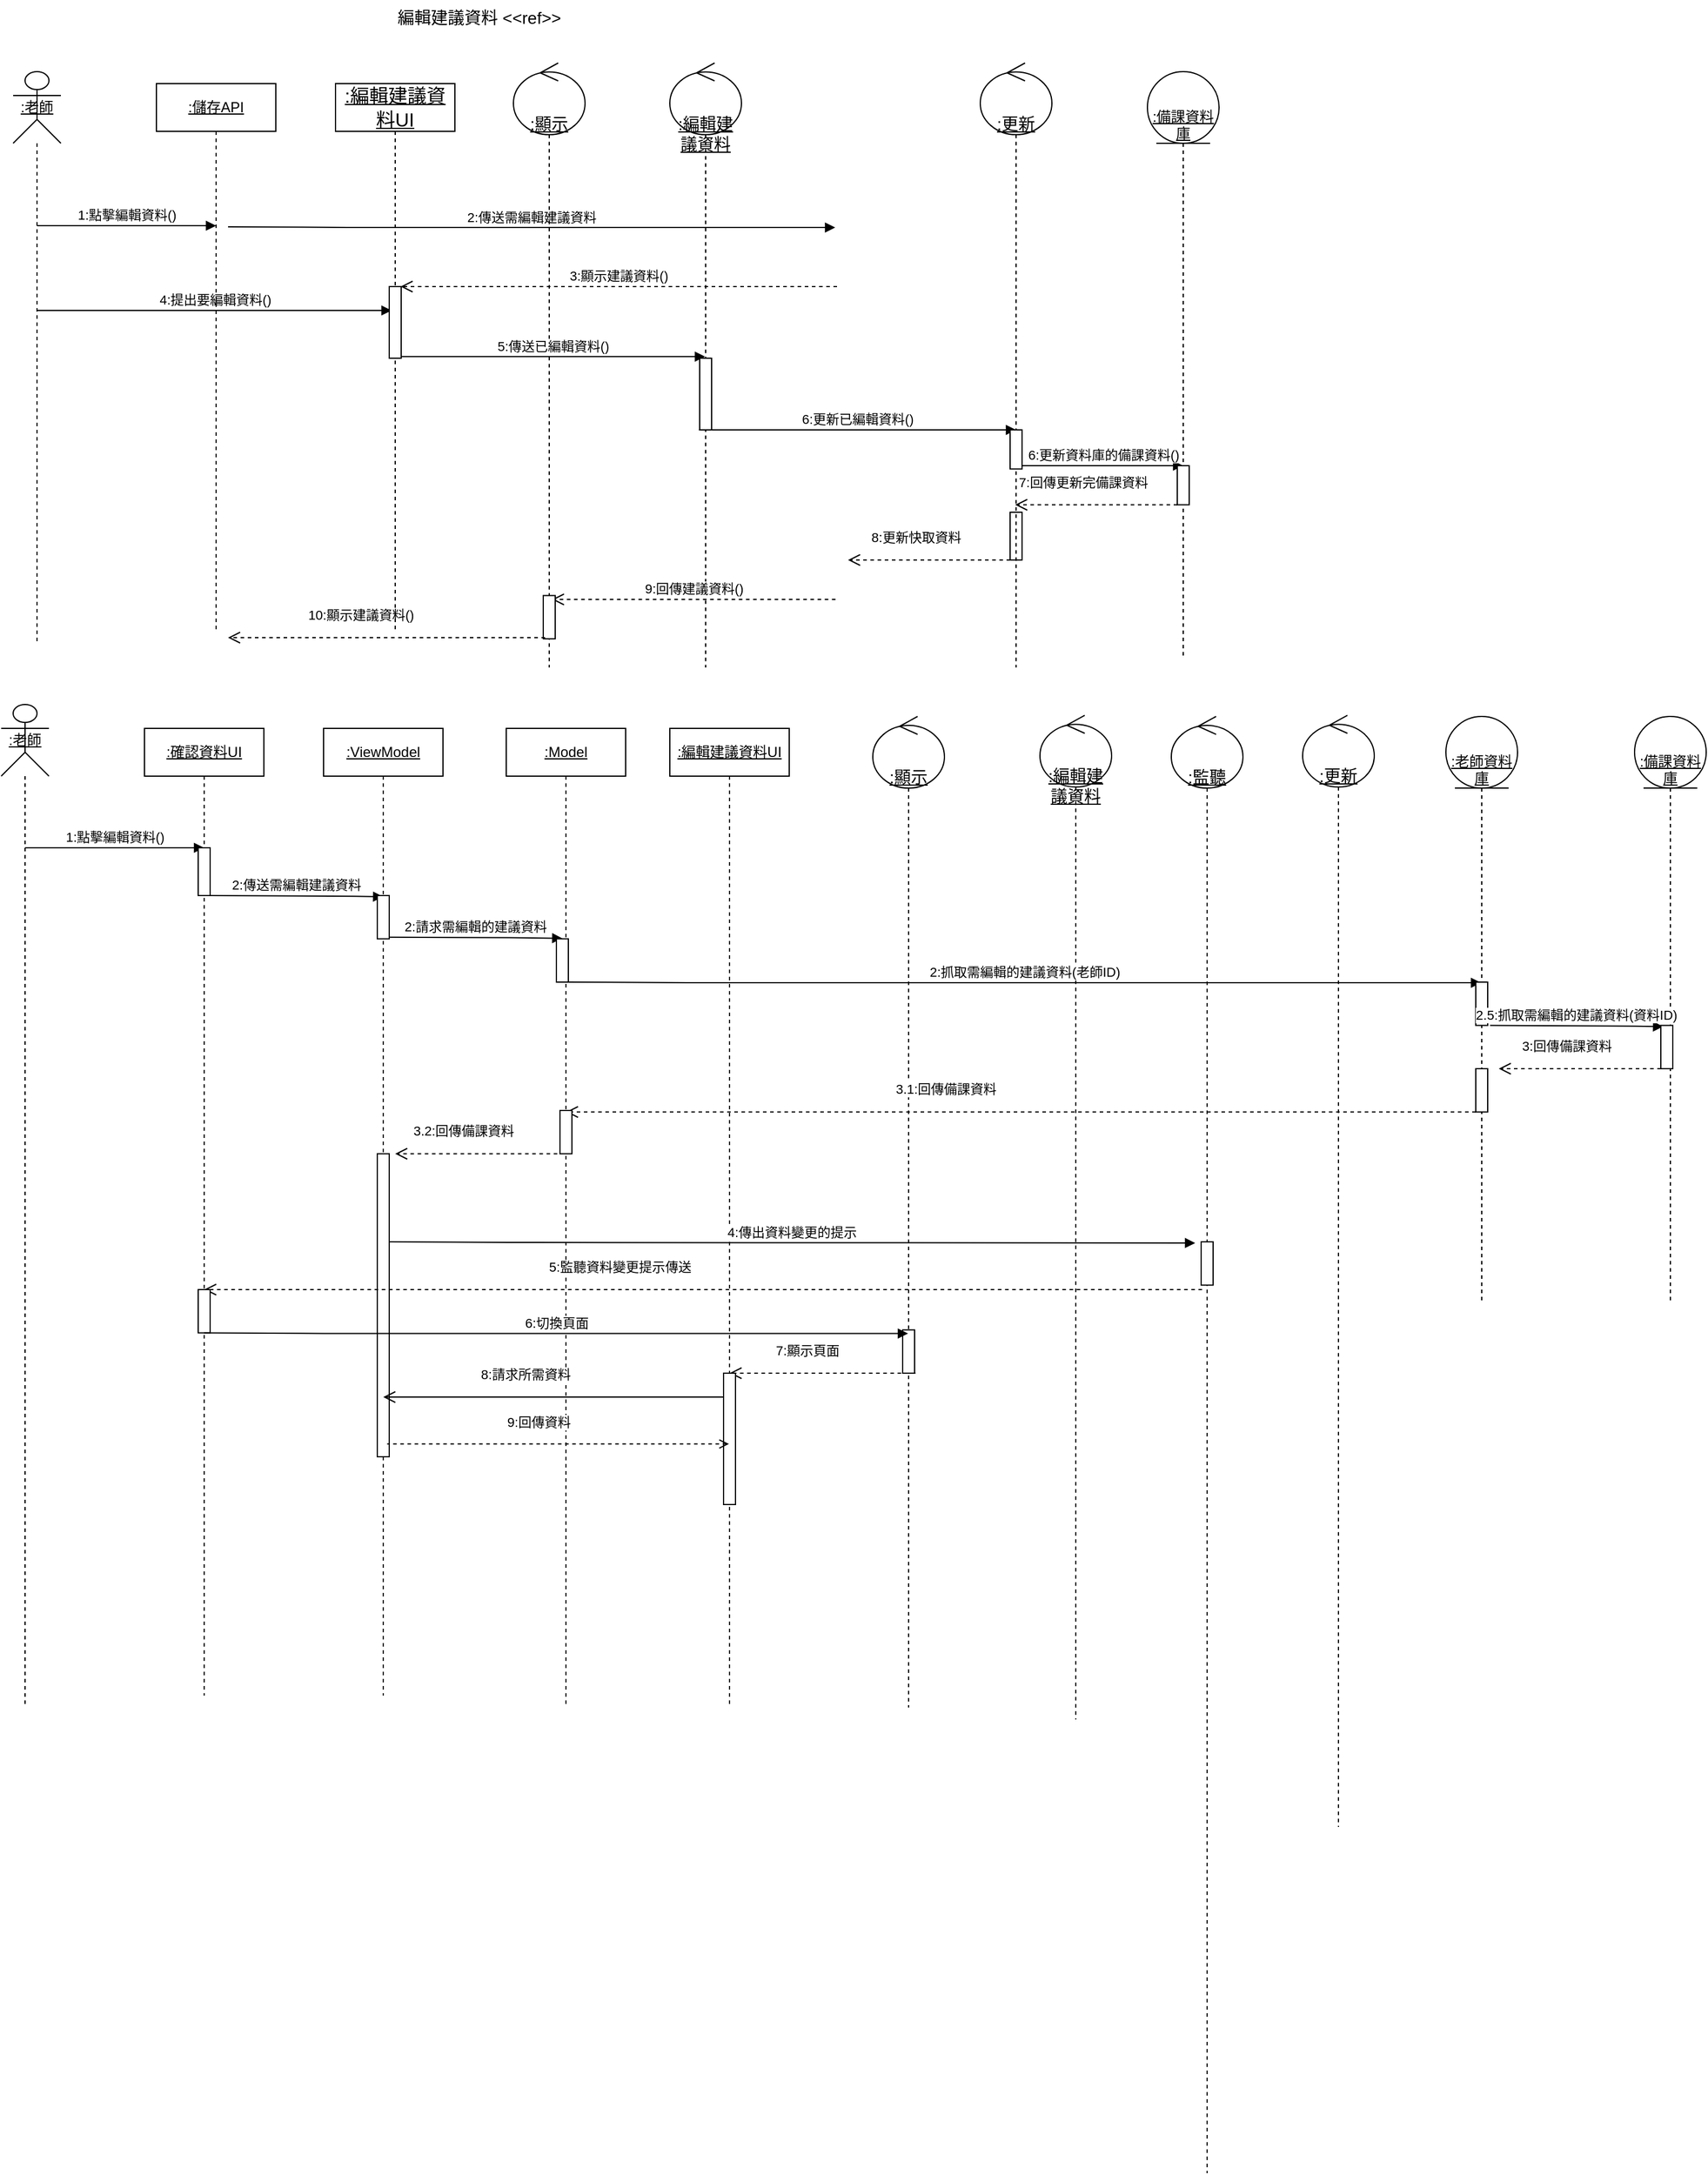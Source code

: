 <mxfile version="26.0.3">
  <diagram name="第 1 页" id="_kCn5gWWrIlWfqqUU_DX">
    <mxGraphModel dx="1134" dy="637" grid="1" gridSize="10" guides="1" tooltips="1" connect="1" arrows="1" fold="1" page="1" pageScale="1" pageWidth="1100" pageHeight="1700" math="0" shadow="0">
      <root>
        <mxCell id="0" />
        <mxCell id="1" parent="0" />
        <mxCell id="94" value="&lt;u&gt;:編輯建議資料&lt;/u&gt;" style="shape=umlLifeline;participant=umlControl;perimeter=lifelinePerimeter;whiteSpace=wrap;html=1;container=1;collapsible=0;recursiveResize=0;verticalAlign=top;spacingTop=36;outlineConnect=0;fontSize=14;size=60;align=center;" parent="1" vertex="1">
          <mxGeometry x="640" y="92.75" width="60" height="506.25" as="geometry" />
        </mxCell>
        <mxCell id="108" value="" style="html=1;points=[];perimeter=orthogonalPerimeter;" parent="94" vertex="1">
          <mxGeometry x="25" y="247.25" width="10" height="60" as="geometry" />
        </mxCell>
        <mxCell id="104" value="2:傳送需編輯建議資料" style="html=1;verticalAlign=bottom;startArrow=none;startFill=0;endArrow=block;startSize=8;" parent="1" edge="1">
          <mxGeometry width="60" relative="1" as="geometry">
            <mxPoint x="270" y="230" as="sourcePoint" />
            <mxPoint x="778.5" y="230.54" as="targetPoint" />
            <Array as="points">
              <mxPoint x="380.5" y="230.54" />
            </Array>
          </mxGeometry>
        </mxCell>
        <mxCell id="110" value="6:更新已編輯資料()" style="html=1;verticalAlign=bottom;startArrow=none;startFill=0;endArrow=block;startSize=8;exitX=0.933;exitY=0.922;exitDx=0;exitDy=0;exitPerimeter=0;entryX=0.5;entryY=0.607;entryDx=0;entryDy=0;entryPerimeter=0;" parent="1" target="bqVQleZ_oQ4j5fNlhAJD-131" edge="1">
          <mxGeometry width="60" relative="1" as="geometry">
            <mxPoint x="664.33" y="400.0" as="sourcePoint" />
            <mxPoint x="910" y="400" as="targetPoint" />
          </mxGeometry>
        </mxCell>
        <mxCell id="112" value="9:回傳建議資料()" style="html=1;verticalAlign=bottom;endArrow=open;dashed=1;endSize=8;" parent="1" edge="1">
          <mxGeometry relative="1" as="geometry">
            <mxPoint x="778.75" y="542" as="sourcePoint" />
            <mxPoint x="541.25" y="542" as="targetPoint" />
            <Array as="points">
              <mxPoint x="587.75" y="542" />
            </Array>
            <mxPoint as="offset" />
          </mxGeometry>
        </mxCell>
        <mxCell id="113" value="&lt;span style=&quot;text-align: center; font-size: 14px;&quot;&gt;&lt;font style=&quot;font-size: 14px;&quot;&gt;編輯建議資料&lt;/font&gt;&lt;/span&gt;&amp;nbsp;&amp;lt;&amp;lt;ref&amp;gt;&amp;gt;" style="text;whiteSpace=wrap;html=1;fontSize=14;" parent="1" vertex="1">
          <mxGeometry x="410" y="40" width="150" height="40" as="geometry" />
        </mxCell>
        <mxCell id="114" value="&lt;u&gt;:顯示&lt;/u&gt;" style="shape=umlLifeline;participant=umlControl;perimeter=lifelinePerimeter;whiteSpace=wrap;html=1;container=1;collapsible=0;recursiveResize=0;verticalAlign=top;spacingTop=36;outlineConnect=0;fontSize=14;size=60;align=center;" parent="1" vertex="1">
          <mxGeometry x="509" y="92.75" width="60" height="506.25" as="geometry" />
        </mxCell>
        <mxCell id="117" value="" style="html=1;points=[];perimeter=orthogonalPerimeter;" parent="114" vertex="1">
          <mxGeometry x="25" y="446" width="10" height="36.25" as="geometry" />
        </mxCell>
        <mxCell id="UdhTGRBezJr3sBxBmupz-120" value="1:點擊編輯資料()" style="html=1;verticalAlign=bottom;endArrow=block;curved=0;rounded=0;" parent="114" edge="1">
          <mxGeometry width="80" relative="1" as="geometry">
            <mxPoint x="-399" y="136.25" as="sourcePoint" />
            <mxPoint x="-249" y="136.25" as="targetPoint" />
          </mxGeometry>
        </mxCell>
        <mxCell id="118" value="10:顯示建議資料()" style="html=1;verticalAlign=bottom;endArrow=open;dashed=1;endSize=8;" parent="1" edge="1">
          <mxGeometry x="0.167" y="-10" relative="1" as="geometry">
            <mxPoint x="535.5" y="574" as="sourcePoint" />
            <mxPoint x="270" y="574" as="targetPoint" />
            <Array as="points">
              <mxPoint x="342" y="574" />
            </Array>
            <mxPoint as="offset" />
          </mxGeometry>
        </mxCell>
        <mxCell id="UdhTGRBezJr3sBxBmupz-119" value="&lt;u&gt;:老師&lt;/u&gt;" style="shape=umlLifeline;perimeter=lifelinePerimeter;whiteSpace=wrap;html=1;container=1;dropTarget=0;collapsible=0;recursiveResize=0;outlineConnect=0;portConstraint=eastwest;newEdgeStyle={&quot;curved&quot;:0,&quot;rounded&quot;:0};participant=umlActor;size=60;" parent="1" vertex="1">
          <mxGeometry x="90" y="100" width="40" height="480" as="geometry" />
        </mxCell>
        <mxCell id="109" value="5:傳送已編輯資料()" style="html=1;verticalAlign=bottom;startArrow=none;startFill=0;endArrow=block;startSize=8;exitX=0.533;exitY=0.978;exitDx=0;exitDy=0;exitPerimeter=0;" parent="1" target="94" edge="1">
          <mxGeometry width="60" relative="1" as="geometry">
            <mxPoint x="415.33" y="338.68" as="sourcePoint" />
            <mxPoint x="660" y="289" as="targetPoint" />
          </mxGeometry>
        </mxCell>
        <mxCell id="UdhTGRBezJr3sBxBmupz-124" value="3:顯示建議資料()" style="html=1;verticalAlign=bottom;endArrow=open;dashed=1;endSize=8;" parent="1" edge="1">
          <mxGeometry x="0.001" relative="1" as="geometry">
            <mxPoint x="780" y="280" as="sourcePoint" />
            <mxPoint x="414.5" y="280" as="targetPoint" />
            <Array as="points">
              <mxPoint x="586" y="280" />
            </Array>
            <mxPoint as="offset" />
          </mxGeometry>
        </mxCell>
        <mxCell id="UdhTGRBezJr3sBxBmupz-125" value="4:提出要編輯資料()" style="html=1;verticalAlign=bottom;endArrow=block;curved=0;rounded=0;" parent="1" edge="1">
          <mxGeometry width="80" relative="1" as="geometry">
            <mxPoint x="110" y="300" as="sourcePoint" />
            <mxPoint x="407" y="300" as="targetPoint" />
          </mxGeometry>
        </mxCell>
        <mxCell id="UdhTGRBezJr3sBxBmupz-127" value="&lt;u&gt;:儲存API&lt;/u&gt;" style="shape=umlLifeline;perimeter=lifelinePerimeter;whiteSpace=wrap;html=1;container=1;dropTarget=0;collapsible=0;recursiveResize=0;outlineConnect=0;portConstraint=eastwest;newEdgeStyle={&quot;curved&quot;:0,&quot;rounded&quot;:0};" parent="1" vertex="1">
          <mxGeometry x="210" y="110" width="100" height="460" as="geometry" />
        </mxCell>
        <mxCell id="UdhTGRBezJr3sBxBmupz-128" value="&lt;u style=&quot;font-size: 16px;&quot;&gt;:編輯建議資料UI&lt;/u&gt;" style="shape=umlLifeline;perimeter=lifelinePerimeter;whiteSpace=wrap;html=1;container=1;dropTarget=0;collapsible=0;recursiveResize=0;outlineConnect=0;portConstraint=eastwest;newEdgeStyle={&quot;curved&quot;:0,&quot;rounded&quot;:0};" parent="1" vertex="1">
          <mxGeometry x="360" y="110" width="100" height="460" as="geometry" />
        </mxCell>
        <mxCell id="UdhTGRBezJr3sBxBmupz-129" value="" style="html=1;points=[];perimeter=orthogonalPerimeter;" parent="1" vertex="1">
          <mxGeometry x="405" y="280" width="10" height="60" as="geometry" />
        </mxCell>
        <mxCell id="bqVQleZ_oQ4j5fNlhAJD-123" value="&lt;div&gt;&lt;u&gt;&lt;br&gt;&lt;/u&gt;&lt;/div&gt;&lt;u&gt;&lt;div&gt;&lt;u&gt;&lt;br&gt;&lt;/u&gt;&lt;/div&gt;:備課資料庫&lt;/u&gt;" style="shape=umlLifeline;perimeter=lifelinePerimeter;whiteSpace=wrap;html=1;container=1;dropTarget=0;collapsible=0;recursiveResize=0;outlineConnect=0;portConstraint=eastwest;newEdgeStyle={&quot;curved&quot;:0,&quot;rounded&quot;:0};participant=umlEntity;size=60;" parent="1" vertex="1">
          <mxGeometry x="1040" y="100" width="60" height="490" as="geometry" />
        </mxCell>
        <mxCell id="bqVQleZ_oQ4j5fNlhAJD-124" value="" style="html=1;points=[];perimeter=orthogonalPerimeter;" parent="1" vertex="1">
          <mxGeometry x="925" y="469" width="10" height="40" as="geometry" />
        </mxCell>
        <mxCell id="bqVQleZ_oQ4j5fNlhAJD-126" value="8:更新快取資料" style="html=1;verticalAlign=bottom;endArrow=open;dashed=1;endSize=8;" parent="1" edge="1">
          <mxGeometry x="0.161" y="-10" relative="1" as="geometry">
            <mxPoint x="925" y="509" as="sourcePoint" />
            <mxPoint x="789.25" y="509" as="targetPoint" />
            <Array as="points" />
            <mxPoint as="offset" />
          </mxGeometry>
        </mxCell>
        <mxCell id="bqVQleZ_oQ4j5fNlhAJD-131" value="&lt;u&gt;:更新&lt;/u&gt;" style="shape=umlLifeline;participant=umlControl;perimeter=lifelinePerimeter;whiteSpace=wrap;html=1;container=1;collapsible=0;recursiveResize=0;verticalAlign=top;spacingTop=36;outlineConnect=0;fontSize=14;size=60;align=center;" parent="1" vertex="1">
          <mxGeometry x="900" y="92.75" width="60" height="506.25" as="geometry" />
        </mxCell>
        <mxCell id="bqVQleZ_oQ4j5fNlhAJD-132" value="" style="html=1;points=[];perimeter=orthogonalPerimeter;" parent="bqVQleZ_oQ4j5fNlhAJD-131" vertex="1">
          <mxGeometry x="25" y="307.25" width="10" height="32.75" as="geometry" />
        </mxCell>
        <mxCell id="bqVQleZ_oQ4j5fNlhAJD-133" value="6:更新資料庫的備課資料()" style="html=1;verticalAlign=bottom;startArrow=none;startFill=0;endArrow=block;startSize=8;exitX=0.933;exitY=0.922;exitDx=0;exitDy=0;exitPerimeter=0;" parent="1" edge="1">
          <mxGeometry width="60" relative="1" as="geometry">
            <mxPoint x="935" y="430.0" as="sourcePoint" />
            <mxPoint x="1070" y="430" as="targetPoint" />
          </mxGeometry>
        </mxCell>
        <mxCell id="bqVQleZ_oQ4j5fNlhAJD-134" value="" style="html=1;points=[];perimeter=orthogonalPerimeter;" parent="1" vertex="1">
          <mxGeometry x="1065" y="430" width="10" height="32.75" as="geometry" />
        </mxCell>
        <mxCell id="bqVQleZ_oQ4j5fNlhAJD-137" value="7:回傳更新完備課資料" style="html=1;verticalAlign=bottom;endArrow=open;dashed=1;endSize=8;" parent="1" edge="1">
          <mxGeometry x="0.167" y="-10" relative="1" as="geometry">
            <mxPoint x="1065" y="462.75" as="sourcePoint" />
            <mxPoint x="929.25" y="462.75" as="targetPoint" />
            <Array as="points" />
            <mxPoint as="offset" />
          </mxGeometry>
        </mxCell>
        <mxCell id="0x-K_ufYz6Ah_VN1IUK9-118" value="&lt;u&gt;:老師&lt;/u&gt;" style="shape=umlLifeline;perimeter=lifelinePerimeter;whiteSpace=wrap;html=1;container=1;dropTarget=0;collapsible=0;recursiveResize=0;outlineConnect=0;portConstraint=eastwest;newEdgeStyle={&quot;curved&quot;:0,&quot;rounded&quot;:0};participant=umlActor;size=60;" vertex="1" parent="1">
          <mxGeometry x="80" y="630" width="40" height="840" as="geometry" />
        </mxCell>
        <mxCell id="0x-K_ufYz6Ah_VN1IUK9-119" value="&lt;u&gt;:確認資料UI&lt;/u&gt;" style="shape=umlLifeline;perimeter=lifelinePerimeter;whiteSpace=wrap;html=1;container=1;dropTarget=0;collapsible=0;recursiveResize=0;outlineConnect=0;portConstraint=eastwest;newEdgeStyle={&quot;curved&quot;:0,&quot;rounded&quot;:0};" vertex="1" parent="1">
          <mxGeometry x="200" y="650" width="100" height="810" as="geometry" />
        </mxCell>
        <mxCell id="0x-K_ufYz6Ah_VN1IUK9-120" value="&lt;u&gt;:ViewModel&lt;/u&gt;" style="shape=umlLifeline;perimeter=lifelinePerimeter;whiteSpace=wrap;html=1;container=1;dropTarget=0;collapsible=0;recursiveResize=0;outlineConnect=0;portConstraint=eastwest;newEdgeStyle={&quot;curved&quot;:0,&quot;rounded&quot;:0};" vertex="1" parent="1">
          <mxGeometry x="350" y="650" width="100" height="810" as="geometry" />
        </mxCell>
        <mxCell id="0x-K_ufYz6Ah_VN1IUK9-121" value="&lt;u&gt;:Model&lt;/u&gt;" style="shape=umlLifeline;perimeter=lifelinePerimeter;whiteSpace=wrap;html=1;container=1;dropTarget=0;collapsible=0;recursiveResize=0;outlineConnect=0;portConstraint=eastwest;newEdgeStyle={&quot;curved&quot;:0,&quot;rounded&quot;:0};" vertex="1" parent="1">
          <mxGeometry x="503" y="650" width="100" height="820" as="geometry" />
        </mxCell>
        <mxCell id="0x-K_ufYz6Ah_VN1IUK9-122" value="&lt;u&gt;:編輯建議資料UI&lt;/u&gt;" style="shape=umlLifeline;perimeter=lifelinePerimeter;whiteSpace=wrap;html=1;container=1;dropTarget=0;collapsible=0;recursiveResize=0;outlineConnect=0;portConstraint=eastwest;newEdgeStyle={&quot;curved&quot;:0,&quot;rounded&quot;:0};" vertex="1" parent="1">
          <mxGeometry x="640" y="650" width="100" height="820" as="geometry" />
        </mxCell>
        <mxCell id="0x-K_ufYz6Ah_VN1IUK9-123" value="&lt;u&gt;:編輯建議資料&lt;/u&gt;" style="shape=umlLifeline;participant=umlControl;perimeter=lifelinePerimeter;whiteSpace=wrap;html=1;container=1;collapsible=0;recursiveResize=0;verticalAlign=top;spacingTop=36;outlineConnect=0;fontSize=14;size=60;align=center;" vertex="1" parent="1">
          <mxGeometry x="950" y="639.12" width="60" height="840.88" as="geometry" />
        </mxCell>
        <mxCell id="0x-K_ufYz6Ah_VN1IUK9-125" value="&lt;u&gt;:顯示&lt;/u&gt;" style="shape=umlLifeline;participant=umlControl;perimeter=lifelinePerimeter;whiteSpace=wrap;html=1;container=1;collapsible=0;recursiveResize=0;verticalAlign=top;spacingTop=36;outlineConnect=0;fontSize=14;size=60;align=center;" vertex="1" parent="1">
          <mxGeometry x="810" y="640" width="60" height="830" as="geometry" />
        </mxCell>
        <mxCell id="0x-K_ufYz6Ah_VN1IUK9-156" value="" style="html=1;points=[];perimeter=orthogonalPerimeter;" vertex="1" parent="0x-K_ufYz6Ah_VN1IUK9-125">
          <mxGeometry x="25" y="513.75" width="10" height="36.25" as="geometry" />
        </mxCell>
        <mxCell id="0x-K_ufYz6Ah_VN1IUK9-128" value="&lt;div&gt;&lt;u&gt;&lt;br&gt;&lt;/u&gt;&lt;/div&gt;&lt;u&gt;&lt;div&gt;&lt;u&gt;&lt;br&gt;&lt;/u&gt;&lt;/div&gt;:老師資料庫&lt;/u&gt;" style="shape=umlLifeline;perimeter=lifelinePerimeter;whiteSpace=wrap;html=1;container=1;dropTarget=0;collapsible=0;recursiveResize=0;outlineConnect=0;portConstraint=eastwest;newEdgeStyle={&quot;curved&quot;:0,&quot;rounded&quot;:0};participant=umlEntity;size=60;" vertex="1" parent="1">
          <mxGeometry x="1290" y="640" width="60" height="490" as="geometry" />
        </mxCell>
        <mxCell id="0x-K_ufYz6Ah_VN1IUK9-129" value="&lt;u&gt;:更新&lt;/u&gt;" style="shape=umlLifeline;participant=umlControl;perimeter=lifelinePerimeter;whiteSpace=wrap;html=1;container=1;collapsible=0;recursiveResize=0;verticalAlign=top;spacingTop=36;outlineConnect=0;fontSize=14;size=60;align=center;" vertex="1" parent="1">
          <mxGeometry x="1170" y="639.12" width="60" height="930.88" as="geometry" />
        </mxCell>
        <mxCell id="0x-K_ufYz6Ah_VN1IUK9-131" value="&lt;div&gt;&lt;u&gt;&lt;br&gt;&lt;/u&gt;&lt;/div&gt;&lt;u&gt;&lt;div&gt;&lt;u&gt;&lt;br&gt;&lt;/u&gt;&lt;/div&gt;:備課資料庫&lt;/u&gt;" style="shape=umlLifeline;perimeter=lifelinePerimeter;whiteSpace=wrap;html=1;container=1;dropTarget=0;collapsible=0;recursiveResize=0;outlineConnect=0;portConstraint=eastwest;newEdgeStyle={&quot;curved&quot;:0,&quot;rounded&quot;:0};participant=umlEntity;size=60;" vertex="1" parent="1">
          <mxGeometry x="1448" y="640" width="60" height="490" as="geometry" />
        </mxCell>
        <mxCell id="0x-K_ufYz6Ah_VN1IUK9-132" value="1:點擊編輯資料()" style="html=1;verticalAlign=bottom;endArrow=block;curved=0;rounded=0;" edge="1" parent="1">
          <mxGeometry width="80" relative="1" as="geometry">
            <mxPoint x="100" y="750" as="sourcePoint" />
            <mxPoint x="250" y="750" as="targetPoint" />
          </mxGeometry>
        </mxCell>
        <mxCell id="0x-K_ufYz6Ah_VN1IUK9-133" value="" style="html=1;points=[];perimeter=orthogonalPerimeter;" vertex="1" parent="1">
          <mxGeometry x="245" y="750" width="10" height="40" as="geometry" />
        </mxCell>
        <mxCell id="0x-K_ufYz6Ah_VN1IUK9-134" value="2:傳送需編輯建議資料" style="html=1;verticalAlign=bottom;startArrow=none;startFill=0;endArrow=block;startSize=8;" edge="1" parent="1">
          <mxGeometry width="60" relative="1" as="geometry">
            <mxPoint x="255" y="790" as="sourcePoint" />
            <mxPoint x="400" y="791" as="targetPoint" />
            <Array as="points">
              <mxPoint x="365.5" y="790.54" />
            </Array>
          </mxGeometry>
        </mxCell>
        <mxCell id="0x-K_ufYz6Ah_VN1IUK9-135" value="" style="html=1;points=[];perimeter=orthogonalPerimeter;" vertex="1" parent="1">
          <mxGeometry x="395" y="790" width="10" height="36.25" as="geometry" />
        </mxCell>
        <mxCell id="0x-K_ufYz6Ah_VN1IUK9-137" value="2:請求需編輯的建議資料" style="html=1;verticalAlign=bottom;startArrow=none;startFill=0;endArrow=block;startSize=8;" edge="1" parent="1">
          <mxGeometry width="60" relative="1" as="geometry">
            <mxPoint x="405" y="824.82" as="sourcePoint" />
            <mxPoint x="550" y="825.82" as="targetPoint" />
            <Array as="points">
              <mxPoint x="515.5" y="825.36" />
            </Array>
          </mxGeometry>
        </mxCell>
        <mxCell id="0x-K_ufYz6Ah_VN1IUK9-138" value="" style="html=1;points=[];perimeter=orthogonalPerimeter;" vertex="1" parent="1">
          <mxGeometry x="545" y="826.25" width="10" height="36.25" as="geometry" />
        </mxCell>
        <mxCell id="0x-K_ufYz6Ah_VN1IUK9-139" value="2:抓取需編輯的建議資料(老師ID)" style="html=1;verticalAlign=bottom;startArrow=none;startFill=0;endArrow=block;startSize=8;" edge="1" parent="1" target="0x-K_ufYz6Ah_VN1IUK9-128">
          <mxGeometry width="60" relative="1" as="geometry">
            <mxPoint x="555" y="862.5" as="sourcePoint" />
            <mxPoint x="700" y="863.5" as="targetPoint" />
            <Array as="points">
              <mxPoint x="665.5" y="863.04" />
            </Array>
          </mxGeometry>
        </mxCell>
        <mxCell id="0x-K_ufYz6Ah_VN1IUK9-140" value="" style="html=1;points=[];perimeter=orthogonalPerimeter;" vertex="1" parent="1">
          <mxGeometry x="1315" y="862.5" width="10" height="36.25" as="geometry" />
        </mxCell>
        <mxCell id="0x-K_ufYz6Ah_VN1IUK9-141" value="2.5:抓取需編輯的建議資料(資料ID)" style="html=1;verticalAlign=bottom;startArrow=none;startFill=0;endArrow=block;startSize=8;" edge="1" parent="1">
          <mxGeometry width="60" relative="1" as="geometry">
            <mxPoint x="1327" y="898.75" as="sourcePoint" />
            <mxPoint x="1472" y="899.75" as="targetPoint" />
            <Array as="points">
              <mxPoint x="1437.5" y="899.29" />
            </Array>
          </mxGeometry>
        </mxCell>
        <mxCell id="0x-K_ufYz6Ah_VN1IUK9-142" value="" style="html=1;points=[];perimeter=orthogonalPerimeter;" vertex="1" parent="1">
          <mxGeometry x="1470" y="898.75" width="10" height="36.25" as="geometry" />
        </mxCell>
        <mxCell id="0x-K_ufYz6Ah_VN1IUK9-143" value="3:回傳備課資料" style="html=1;verticalAlign=bottom;endArrow=open;dashed=1;endSize=8;" edge="1" parent="1">
          <mxGeometry x="0.167" y="-10" relative="1" as="geometry">
            <mxPoint x="1470" y="935" as="sourcePoint" />
            <mxPoint x="1334.25" y="935" as="targetPoint" />
            <Array as="points" />
            <mxPoint as="offset" />
          </mxGeometry>
        </mxCell>
        <mxCell id="0x-K_ufYz6Ah_VN1IUK9-144" value="" style="html=1;points=[];perimeter=orthogonalPerimeter;" vertex="1" parent="1">
          <mxGeometry x="1315" y="935" width="10" height="36.25" as="geometry" />
        </mxCell>
        <mxCell id="0x-K_ufYz6Ah_VN1IUK9-145" value="3.1:回傳備課資料" style="html=1;verticalAlign=bottom;endArrow=open;dashed=1;endSize=8;" edge="1" parent="1" target="0x-K_ufYz6Ah_VN1IUK9-121">
          <mxGeometry x="0.167" y="-10" relative="1" as="geometry">
            <mxPoint x="1315" y="971.25" as="sourcePoint" />
            <mxPoint x="1179.25" y="971.25" as="targetPoint" />
            <Array as="points" />
            <mxPoint as="offset" />
          </mxGeometry>
        </mxCell>
        <mxCell id="0x-K_ufYz6Ah_VN1IUK9-146" value="" style="html=1;points=[];perimeter=orthogonalPerimeter;" vertex="1" parent="1">
          <mxGeometry x="548" y="970" width="10" height="36.25" as="geometry" />
        </mxCell>
        <mxCell id="0x-K_ufYz6Ah_VN1IUK9-147" value="3.2:回傳備課資料" style="html=1;verticalAlign=bottom;endArrow=open;dashed=1;endSize=8;" edge="1" parent="1">
          <mxGeometry x="0.167" y="-10" relative="1" as="geometry">
            <mxPoint x="545.75" y="1006.25" as="sourcePoint" />
            <mxPoint x="410" y="1006.25" as="targetPoint" />
            <Array as="points" />
            <mxPoint as="offset" />
          </mxGeometry>
        </mxCell>
        <mxCell id="0x-K_ufYz6Ah_VN1IUK9-148" value="" style="html=1;points=[];perimeter=orthogonalPerimeter;" vertex="1" parent="1">
          <mxGeometry x="395" y="1006.25" width="10" height="253.75" as="geometry" />
        </mxCell>
        <mxCell id="0x-K_ufYz6Ah_VN1IUK9-150" value="&lt;u&gt;:監聽&lt;/u&gt;" style="shape=umlLifeline;participant=umlControl;perimeter=lifelinePerimeter;whiteSpace=wrap;html=1;container=1;collapsible=0;recursiveResize=0;verticalAlign=top;spacingTop=36;outlineConnect=0;fontSize=14;size=60;align=center;" vertex="1" parent="1">
          <mxGeometry x="1060" y="640" width="60" height="1220" as="geometry" />
        </mxCell>
        <mxCell id="0x-K_ufYz6Ah_VN1IUK9-151" value="4:傳出資料變更的提示" style="html=1;verticalAlign=bottom;startArrow=none;startFill=0;endArrow=block;startSize=8;" edge="1" parent="0x-K_ufYz6Ah_VN1IUK9-150">
          <mxGeometry x="-0.001" width="60" relative="1" as="geometry">
            <mxPoint x="-655" y="440" as="sourcePoint" />
            <mxPoint x="20" y="441" as="targetPoint" />
            <Array as="points">
              <mxPoint x="-544.5" y="440.54" />
            </Array>
            <mxPoint as="offset" />
          </mxGeometry>
        </mxCell>
        <mxCell id="0x-K_ufYz6Ah_VN1IUK9-153" value="" style="html=1;points=[];perimeter=orthogonalPerimeter;" vertex="1" parent="0x-K_ufYz6Ah_VN1IUK9-150">
          <mxGeometry x="25" y="440" width="10" height="36.25" as="geometry" />
        </mxCell>
        <mxCell id="0x-K_ufYz6Ah_VN1IUK9-152" value="5:監聽資料變更提示傳送" style="html=1;verticalAlign=bottom;endArrow=open;dashed=1;endSize=8;" edge="1" parent="1" target="0x-K_ufYz6Ah_VN1IUK9-119">
          <mxGeometry x="0.167" y="-10" relative="1" as="geometry">
            <mxPoint x="1085.75" y="1120" as="sourcePoint" />
            <mxPoint x="950" y="1120" as="targetPoint" />
            <Array as="points" />
            <mxPoint as="offset" />
          </mxGeometry>
        </mxCell>
        <mxCell id="0x-K_ufYz6Ah_VN1IUK9-154" value="" style="html=1;points=[];perimeter=orthogonalPerimeter;" vertex="1" parent="1">
          <mxGeometry x="245" y="1120" width="10" height="36.25" as="geometry" />
        </mxCell>
        <mxCell id="0x-K_ufYz6Ah_VN1IUK9-155" value="6:切換頁面" style="html=1;verticalAlign=bottom;startArrow=none;startFill=0;endArrow=block;startSize=8;" edge="1" parent="1" target="0x-K_ufYz6Ah_VN1IUK9-125">
          <mxGeometry width="60" relative="1" as="geometry">
            <mxPoint x="250" y="1156.25" as="sourcePoint" />
            <mxPoint x="395" y="1157.25" as="targetPoint" />
            <Array as="points">
              <mxPoint x="360.5" y="1156.79" />
            </Array>
          </mxGeometry>
        </mxCell>
        <mxCell id="0x-K_ufYz6Ah_VN1IUK9-157" value="7:顯示頁面" style="html=1;verticalAlign=bottom;endArrow=open;dashed=1;endSize=8;" edge="1" parent="1" target="0x-K_ufYz6Ah_VN1IUK9-122">
          <mxGeometry x="0.167" y="-10" relative="1" as="geometry">
            <mxPoint x="845.75" y="1190" as="sourcePoint" />
            <mxPoint x="710" y="1190" as="targetPoint" />
            <Array as="points" />
            <mxPoint as="offset" />
          </mxGeometry>
        </mxCell>
        <mxCell id="0x-K_ufYz6Ah_VN1IUK9-158" value="" style="html=1;points=[];perimeter=orthogonalPerimeter;" vertex="1" parent="1">
          <mxGeometry x="685" y="1190" width="10" height="110" as="geometry" />
        </mxCell>
        <mxCell id="0x-K_ufYz6Ah_VN1IUK9-159" value="8:請求所需資料" style="html=1;verticalAlign=bottom;endArrow=open;endSize=8;" edge="1" parent="1" target="0x-K_ufYz6Ah_VN1IUK9-120">
          <mxGeometry x="0.167" y="-10" relative="1" as="geometry">
            <mxPoint x="685" y="1210" as="sourcePoint" />
            <mxPoint x="528.25" y="1210" as="targetPoint" />
            <Array as="points" />
            <mxPoint as="offset" />
          </mxGeometry>
        </mxCell>
        <mxCell id="0x-K_ufYz6Ah_VN1IUK9-160" value="9:回傳資料" style="html=1;verticalAlign=bottom;endArrow=none;dashed=1;endSize=8;startArrow=open;startFill=0;endFill=0;" edge="1" parent="1" source="0x-K_ufYz6Ah_VN1IUK9-122">
          <mxGeometry x="0.114" y="-9" relative="1" as="geometry">
            <mxPoint x="560" y="1249.29" as="sourcePoint" />
            <mxPoint x="403.25" y="1249.29" as="targetPoint" />
            <Array as="points" />
            <mxPoint as="offset" />
          </mxGeometry>
        </mxCell>
      </root>
    </mxGraphModel>
  </diagram>
</mxfile>
